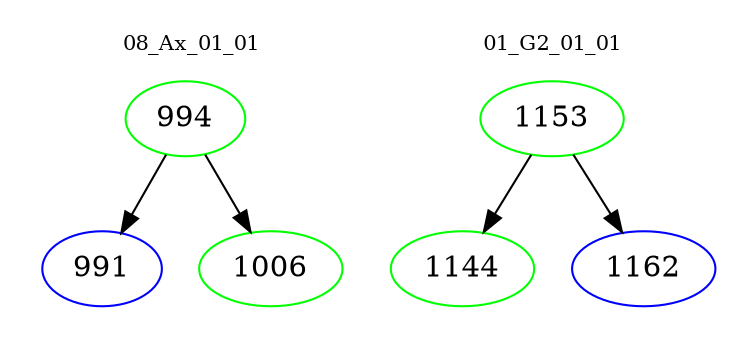 digraph{
subgraph cluster_0 {
color = white
label = "08_Ax_01_01";
fontsize=10;
T0_994 [label="994", color="green"]
T0_994 -> T0_991 [color="black"]
T0_991 [label="991", color="blue"]
T0_994 -> T0_1006 [color="black"]
T0_1006 [label="1006", color="green"]
}
subgraph cluster_1 {
color = white
label = "01_G2_01_01";
fontsize=10;
T1_1153 [label="1153", color="green"]
T1_1153 -> T1_1144 [color="black"]
T1_1144 [label="1144", color="green"]
T1_1153 -> T1_1162 [color="black"]
T1_1162 [label="1162", color="blue"]
}
}
